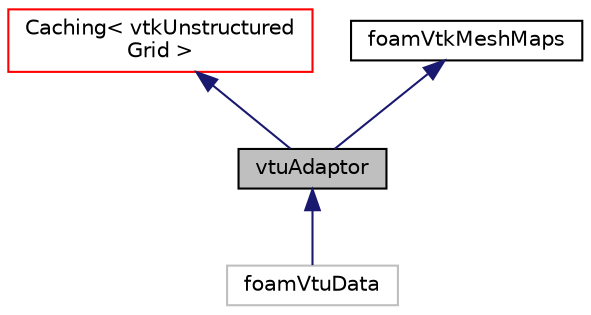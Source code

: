 digraph "vtuAdaptor"
{
  bgcolor="transparent";
  edge [fontname="Helvetica",fontsize="10",labelfontname="Helvetica",labelfontsize="10"];
  node [fontname="Helvetica",fontsize="10",shape=record];
  Node1 [label="vtuAdaptor",height=0.2,width=0.4,color="black", fillcolor="grey75", style="filled" fontcolor="black"];
  Node2 -> Node1 [dir="back",color="midnightblue",fontsize="10",style="solid",fontname="Helvetica"];
  Node2 [label="Caching\< vtkUnstructured\lGrid \>",height=0.2,width=0.4,color="red",URL="$structFoam_1_1vtk_1_1Caching.html"];
  Node3 -> Node1 [dir="back",color="midnightblue",fontsize="10",style="solid",fontname="Helvetica"];
  Node3 [label="foamVtkMeshMaps",height=0.2,width=0.4,color="black",URL="$classFoam_1_1foamVtkMeshMaps.html",tooltip="Bookkeeping for mesh subsetting and/or polyhedral cell decomposition. Although the main use case is f..."];
  Node1 -> Node4 [dir="back",color="midnightblue",fontsize="10",style="solid",fontname="Helvetica"];
  Node4 [label="foamVtuData",height=0.2,width=0.4,color="grey75",tooltip="Bookkeeping for vtkUnstructuredGrid. "];
}
